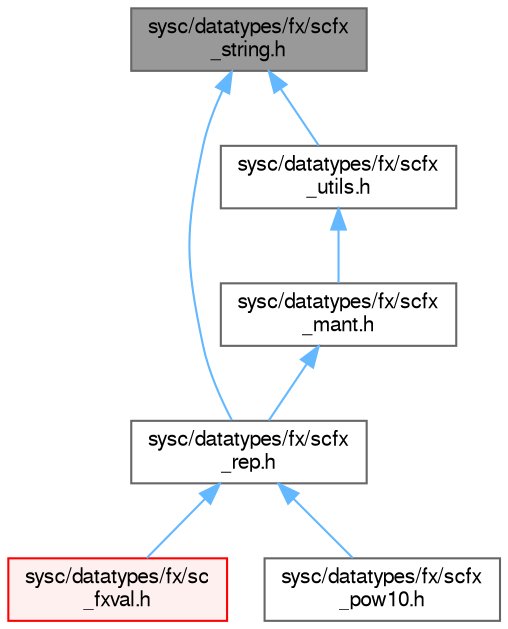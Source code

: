 digraph "sysc/datatypes/fx/scfx_string.h"
{
 // LATEX_PDF_SIZE
  bgcolor="transparent";
  edge [fontname=FreeSans,fontsize=10,labelfontname=FreeSans,labelfontsize=10];
  node [fontname=FreeSans,fontsize=10,shape=box,height=0.2,width=0.4];
  Node1 [id="Node000001",label="sysc/datatypes/fx/scfx\l_string.h",height=0.2,width=0.4,color="gray40", fillcolor="grey60", style="filled", fontcolor="black",tooltip=" "];
  Node1 -> Node2 [id="edge1_Node000001_Node000002",dir="back",color="steelblue1",style="solid",tooltip=" "];
  Node2 [id="Node000002",label="sysc/datatypes/fx/scfx\l_rep.h",height=0.2,width=0.4,color="grey40", fillcolor="white", style="filled",URL="$a00089.html",tooltip=" "];
  Node2 -> Node3 [id="edge2_Node000002_Node000003",dir="back",color="steelblue1",style="solid",tooltip=" "];
  Node3 [id="Node000003",label="sysc/datatypes/fx/sc\l_fxval.h",height=0.2,width=0.4,color="red", fillcolor="#FFF0F0", style="filled",URL="$a00098.html",tooltip=" "];
  Node2 -> Node10 [id="edge3_Node000002_Node000010",dir="back",color="steelblue1",style="solid",tooltip=" "];
  Node10 [id="Node000010",label="sysc/datatypes/fx/scfx\l_pow10.h",height=0.2,width=0.4,color="grey40", fillcolor="white", style="filled",URL="$a00080.html",tooltip=" "];
  Node1 -> Node11 [id="edge4_Node000001_Node000011",dir="back",color="steelblue1",style="solid",tooltip=" "];
  Node11 [id="Node000011",label="sysc/datatypes/fx/scfx\l_utils.h",height=0.2,width=0.4,color="grey40", fillcolor="white", style="filled",URL="$a00116.html",tooltip=" "];
  Node11 -> Node12 [id="edge5_Node000011_Node000012",dir="back",color="steelblue1",style="solid",tooltip=" "];
  Node12 [id="Node000012",label="sysc/datatypes/fx/scfx\l_mant.h",height=0.2,width=0.4,color="grey40", fillcolor="white", style="filled",URL="$a00062.html",tooltip=" "];
  Node12 -> Node2 [id="edge6_Node000012_Node000002",dir="back",color="steelblue1",style="solid",tooltip=" "];
}
